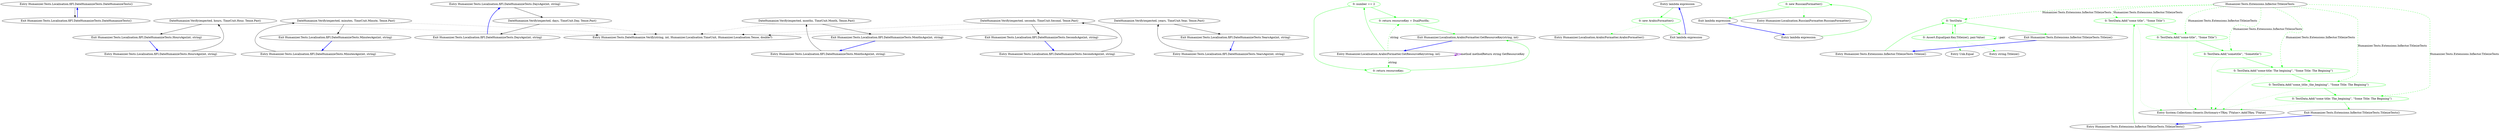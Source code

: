 digraph  {
n0 [cluster="Humanizer.Tests.Localisation.fiFI.DateHumanizeTests.DateHumanizeTests()", label="Entry Humanizer.Tests.Localisation.fiFI.DateHumanizeTests.DateHumanizeTests()", span="7-7"];
n1 [cluster="Humanizer.Tests.Localisation.fiFI.DateHumanizeTests.DateHumanizeTests()", label="Exit Humanizer.Tests.Localisation.fiFI.DateHumanizeTests.DateHumanizeTests()", span="7-7"];
n2 [cluster="Humanizer.Tests.Localisation.fiFI.DateHumanizeTests.DaysAgo(int, string)", label="Entry Humanizer.Tests.Localisation.fiFI.DateHumanizeTests.DaysAgo(int, string)", span="17-17"];
n3 [cluster="Humanizer.Tests.Localisation.fiFI.DateHumanizeTests.DaysAgo(int, string)", label="DateHumanize.Verify(expected, days, TimeUnit.Day, Tense.Past)", span="19-19"];
n4 [cluster="Humanizer.Tests.Localisation.fiFI.DateHumanizeTests.DaysAgo(int, string)", label="Exit Humanizer.Tests.Localisation.fiFI.DateHumanizeTests.DaysAgo(int, string)", span="17-17"];
n5 [cluster="Humanizer.Tests.DateHumanize.Verify(string, int, Humanizer.Localisation.TimeUnit, Humanizer.Localisation.Tense, double?)", label="Entry Humanizer.Tests.DateHumanize.Verify(string, int, Humanizer.Localisation.TimeUnit, Humanizer.Localisation.Tense, double?)", span="29-29"];
n6 [cluster="Humanizer.Tests.Localisation.fiFI.DateHumanizeTests.HoursAgo(int, string)", label="Entry Humanizer.Tests.Localisation.fiFI.DateHumanizeTests.HoursAgo(int, string)", span="27-27"];
n7 [cluster="Humanizer.Tests.Localisation.fiFI.DateHumanizeTests.HoursAgo(int, string)", label="DateHumanize.Verify(expected, hours, TimeUnit.Hour, Tense.Past)", span="29-29"];
n8 [cluster="Humanizer.Tests.Localisation.fiFI.DateHumanizeTests.HoursAgo(int, string)", label="Exit Humanizer.Tests.Localisation.fiFI.DateHumanizeTests.HoursAgo(int, string)", span="27-27"];
n9 [cluster="Humanizer.Tests.Localisation.fiFI.DateHumanizeTests.MinutesAgo(int, string)", label="Entry Humanizer.Tests.Localisation.fiFI.DateHumanizeTests.MinutesAgo(int, string)", span="37-37"];
n10 [cluster="Humanizer.Tests.Localisation.fiFI.DateHumanizeTests.MinutesAgo(int, string)", label="DateHumanize.Verify(expected, minutes, TimeUnit.Minute, Tense.Past)", span="39-39"];
n11 [cluster="Humanizer.Tests.Localisation.fiFI.DateHumanizeTests.MinutesAgo(int, string)", label="Exit Humanizer.Tests.Localisation.fiFI.DateHumanizeTests.MinutesAgo(int, string)", span="37-37"];
n12 [cluster="Humanizer.Tests.Localisation.fiFI.DateHumanizeTests.MonthsAgo(int, string)", label="Entry Humanizer.Tests.Localisation.fiFI.DateHumanizeTests.MonthsAgo(int, string)", span="47-47"];
n13 [cluster="Humanizer.Tests.Localisation.fiFI.DateHumanizeTests.MonthsAgo(int, string)", label="DateHumanize.Verify(expected, months, TimeUnit.Month, Tense.Past)", span="49-49"];
n14 [cluster="Humanizer.Tests.Localisation.fiFI.DateHumanizeTests.MonthsAgo(int, string)", label="Exit Humanizer.Tests.Localisation.fiFI.DateHumanizeTests.MonthsAgo(int, string)", span="47-47"];
n15 [cluster="Humanizer.Tests.Localisation.fiFI.DateHumanizeTests.SecondsAgo(int, string)", label="Entry Humanizer.Tests.Localisation.fiFI.DateHumanizeTests.SecondsAgo(int, string)", span="57-57"];
n16 [cluster="Humanizer.Tests.Localisation.fiFI.DateHumanizeTests.SecondsAgo(int, string)", label="DateHumanize.Verify(expected, seconds, TimeUnit.Second, Tense.Past)", span="59-59"];
n17 [cluster="Humanizer.Tests.Localisation.fiFI.DateHumanizeTests.SecondsAgo(int, string)", label="Exit Humanizer.Tests.Localisation.fiFI.DateHumanizeTests.SecondsAgo(int, string)", span="57-57"];
n18 [cluster="Humanizer.Tests.Localisation.fiFI.DateHumanizeTests.YearsAgo(int, string)", label="Entry Humanizer.Tests.Localisation.fiFI.DateHumanizeTests.YearsAgo(int, string)", span="67-67"];
n19 [cluster="Humanizer.Tests.Localisation.fiFI.DateHumanizeTests.YearsAgo(int, string)", label="DateHumanize.Verify(expected, years, TimeUnit.Year, Tense.Past)", span="69-69"];
n20 [cluster="Humanizer.Tests.Localisation.fiFI.DateHumanizeTests.YearsAgo(int, string)", label="Exit Humanizer.Tests.Localisation.fiFI.DateHumanizeTests.YearsAgo(int, string)", span="67-67"];
d1 [cluster="Humanizer.Localisation.ArabicFormatter.GetResourceKey(string, int)", color=green, community=0, label="0: number == 2", span="8-8"];
d0 [cluster="Humanizer.Localisation.ArabicFormatter.GetResourceKey(string, int)", label="Entry Humanizer.Localisation.ArabicFormatter.GetResourceKey(string, int)", span="6-6"];
d2 [cluster="Humanizer.Localisation.ArabicFormatter.GetResourceKey(string, int)", color=green, community=1, label="0: return resourceKey + DualPostfix;", span="10-10"];
d3 [cluster="Humanizer.Localisation.ArabicFormatter.GetResourceKey(string, int)", color=green, community=1, label="0: return resourceKey;", span="12-12"];
d4 [cluster="Humanizer.Localisation.ArabicFormatter.GetResourceKey(string, int)", label="Exit Humanizer.Localisation.ArabicFormatter.GetResourceKey(string, int)", span="6-6"];
m0_8 [cluster="lambda expression", file="Configurator.cs", label="Entry lambda expression", span="17-17"];
m0_5 [cluster="lambda expression", color=green, community=0, file="Configurator.cs", label="0: new RussianFormatter()", span="16-16"];
m0_4 [cluster="lambda expression", file="Configurator.cs", label="Entry lambda expression", span="16-16"];
m0_6 [cluster="lambda expression", file="Configurator.cs", label="Exit lambda expression", span="16-16"];
m0_9 [cluster="lambda expression", color=green, community=0, file="Configurator.cs", label="0: new ArabicFormatter()", span="17-17"];
m0_10 [cluster="lambda expression", file="Configurator.cs", label="Exit lambda expression", span="17-17"];
m0_7 [cluster="Humanizer.Localisation.RussianFormatter.RussianFormatter()", file="Configurator.cs", label="Entry Humanizer.Localisation.RussianFormatter.RussianFormatter()", span="2-2"];
m0_11 [cluster="Humanizer.Localisation.ArabicFormatter.ArabicFormatter()", file="Configurator.cs", label="Entry Humanizer.Localisation.ArabicFormatter.ArabicFormatter()", span="2-2"];
m2_14 [cluster="System.Collections.Generic.Dictionary<TKey, TValue>.Add(TKey, TValue)", file="TimeSpanTests.cs", label="Entry System.Collections.Generic.Dictionary<TKey, TValue>.Add(TKey, TValue)", span="0-0"];
m2_0 [cluster="Humanizer.Tests.Extensions.Inflector.TitleizeTests.Titleize()", file="TimeSpanTests.cs", label="Entry Humanizer.Tests.Extensions.Inflector.TitleizeTests.Titleize()", span="7-7"];
m2_1 [cluster="Humanizer.Tests.Extensions.Inflector.TitleizeTests.Titleize()", color=green, community=0, file="TimeSpanTests.cs", label="0: TestData", span="9-9"];
m2_2 [cluster="Humanizer.Tests.Extensions.Inflector.TitleizeTests.Titleize()", color=green, community=0, file="TimeSpanTests.cs", label="0: Assert.Equal(pair.Key.Titleize(), pair.Value)", span="11-11"];
m2_3 [cluster="Humanizer.Tests.Extensions.Inflector.TitleizeTests.Titleize()", file="TimeSpanTests.cs", label="Exit Humanizer.Tests.Extensions.Inflector.TitleizeTests.Titleize()", span="7-7"];
m2_5 [cluster="Unk.Equal", file="TimeSpanTests.cs", label="Entry Unk.Equal", span=""];
m2_4 [cluster="string.Titleize()", file="TimeSpanTests.cs", label="Entry string.Titleize()", span="163-163"];
m2_6 [cluster="Humanizer.Tests.Extensions.Inflector.TitleizeTests.TitleizeTests()", file="TimeSpanTests.cs", label="Entry Humanizer.Tests.Extensions.Inflector.TitleizeTests.TitleizeTests()", span="15-15"];
m2_7 [cluster="Humanizer.Tests.Extensions.Inflector.TitleizeTests.TitleizeTests()", color=green, community=0, file="TimeSpanTests.cs", label="0: TestData.Add(''some title'', ''Some Title'')", span="18-18"];
m2_8 [cluster="Humanizer.Tests.Extensions.Inflector.TitleizeTests.TitleizeTests()", color=green, community=0, file="TimeSpanTests.cs", label="0: TestData.Add(''some-title'', ''Some Title'')", span="19-19"];
m2_9 [cluster="Humanizer.Tests.Extensions.Inflector.TitleizeTests.TitleizeTests()", color=green, community=0, file="TimeSpanTests.cs", label="0: TestData.Add(''sometitle'', ''Sometitle'')", span="20-20"];
m2_10 [cluster="Humanizer.Tests.Extensions.Inflector.TitleizeTests.TitleizeTests()", color=green, community=0, file="TimeSpanTests.cs", label="0: TestData.Add(''some-title: The begining'', ''Some Title: The Begining'')", span="21-21"];
m2_11 [cluster="Humanizer.Tests.Extensions.Inflector.TitleizeTests.TitleizeTests()", color=green, community=0, file="TimeSpanTests.cs", label="0: TestData.Add(''some_title:_the_begining'', ''Some Title: The Begining'')", span="22-22"];
m2_12 [cluster="Humanizer.Tests.Extensions.Inflector.TitleizeTests.TitleizeTests()", color=green, community=0, file="TimeSpanTests.cs", label="0: TestData.Add(''some title: The_begining'', ''Some Title: The Begining'')", span="23-23"];
m2_13 [cluster="Humanizer.Tests.Extensions.Inflector.TitleizeTests.TitleizeTests()", file="TimeSpanTests.cs", label="Exit Humanizer.Tests.Extensions.Inflector.TitleizeTests.TitleizeTests()", span="15-15"];
m2_15 [file="TimeSpanTests.cs", label="Humanizer.Tests.Extensions.Inflector.TitleizeTests", span=""];
n0 -> n1  [key=0, style=solid];
n1 -> n0  [color=blue, key=0, style=bold];
n2 -> n3  [key=0, style=solid];
n3 -> n4  [key=0, style=solid];
n3 -> n5  [key=2, style=dotted];
n4 -> n2  [color=blue, key=0, style=bold];
n6 -> n7  [key=0, style=solid];
n7 -> n8  [key=0, style=solid];
n7 -> n5  [key=2, style=dotted];
n8 -> n6  [color=blue, key=0, style=bold];
n9 -> n10  [key=0, style=solid];
n10 -> n11  [key=0, style=solid];
n10 -> n5  [key=2, style=dotted];
n11 -> n9  [color=blue, key=0, style=bold];
n12 -> n13  [key=0, style=solid];
n13 -> n14  [key=0, style=solid];
n13 -> n5  [key=2, style=dotted];
n14 -> n12  [color=blue, key=0, style=bold];
n15 -> n16  [key=0, style=solid];
n16 -> n17  [key=0, style=solid];
n16 -> n5  [key=2, style=dotted];
n17 -> n15  [color=blue, key=0, style=bold];
n18 -> n19  [key=0, style=solid];
n19 -> n20  [key=0, style=solid];
n19 -> n5  [key=2, style=dotted];
n20 -> n18  [color=blue, key=0, style=bold];
d1 -> d2  [color=green, key=0, style=solid];
d1 -> d3  [color=green, key=0, style=solid];
d0 -> d1  [color=green, key=0, style=solid];
d0 -> d2  [color=green, key=1, label=string, style=dashed];
d0 -> d3  [color=green, key=1, label=string, style=dashed];
d0 -> d0  [color=darkorchid, key=3, label="method methodReturn string GetResourceKey", style=bold];
d2 -> d4  [color=green, key=0, style=solid];
d3 -> d4  [color=green, key=0, style=solid];
d4 -> d0  [color=blue, key=0, style=bold];
m0_8 -> m0_9  [color=green, key=0, style=solid];
m0_5 -> m0_6  [color=green, key=0, style=solid];
m0_5 -> m0_7  [color=green, key=2, style=dotted];
m0_4 -> m0_5  [color=green, key=0, style=solid];
m0_6 -> m0_4  [color=blue, key=0, style=bold];
m0_9 -> m0_10  [color=green, key=0, style=solid];
m0_9 -> m0_11  [color=green, key=2, style=dotted];
m0_10 -> m0_8  [color=blue, key=0, style=bold];
m2_0 -> m2_1  [color=green, key=0, style=solid];
m2_1 -> m2_2  [color=green, key=0, style=solid];
m2_1 -> m2_3  [color=green, key=0, style=solid];
m2_2 -> m2_1  [color=green, key=0, style=solid];
m2_2 -> m2_2  [color=green, key=1, label=pair, style=dashed];
m2_2 -> m2_4  [color=green, key=2, style=dotted];
m2_2 -> m2_5  [color=green, key=2, style=dotted];
m2_3 -> m2_0  [color=blue, key=0, style=bold];
m2_6 -> m2_7  [color=green, key=0, style=solid];
m2_7 -> m2_8  [color=green, key=0, style=solid];
m2_7 -> m2_14  [color=green, key=2, style=dotted];
m2_8 -> m2_9  [color=green, key=0, style=solid];
m2_8 -> m2_14  [color=green, key=2, style=dotted];
m2_9 -> m2_10  [color=green, key=0, style=solid];
m2_9 -> m2_14  [color=green, key=2, style=dotted];
m2_10 -> m2_11  [color=green, key=0, style=solid];
m2_10 -> m2_14  [color=green, key=2, style=dotted];
m2_11 -> m2_12  [color=green, key=0, style=solid];
m2_11 -> m2_14  [color=green, key=2, style=dotted];
m2_12 -> m2_13  [color=green, key=0, style=solid];
m2_12 -> m2_14  [color=green, key=2, style=dotted];
m2_13 -> m2_6  [color=blue, key=0, style=bold];
m2_15 -> m2_1  [color=green, key=1, label="Humanizer.Tests.Extensions.Inflector.TitleizeTests", style=dashed];
m2_15 -> m2_7  [color=green, key=1, label="Humanizer.Tests.Extensions.Inflector.TitleizeTests", style=dashed];
m2_15 -> m2_8  [color=green, key=1, label="Humanizer.Tests.Extensions.Inflector.TitleizeTests", style=dashed];
m2_15 -> m2_9  [color=green, key=1, label="Humanizer.Tests.Extensions.Inflector.TitleizeTests", style=dashed];
m2_15 -> m2_10  [color=green, key=1, label="Humanizer.Tests.Extensions.Inflector.TitleizeTests", style=dashed];
m2_15 -> m2_11  [color=green, key=1, label="Humanizer.Tests.Extensions.Inflector.TitleizeTests", style=dashed];
m2_15 -> m2_12  [color=green, key=1, label="Humanizer.Tests.Extensions.Inflector.TitleizeTests", style=dashed];
}
